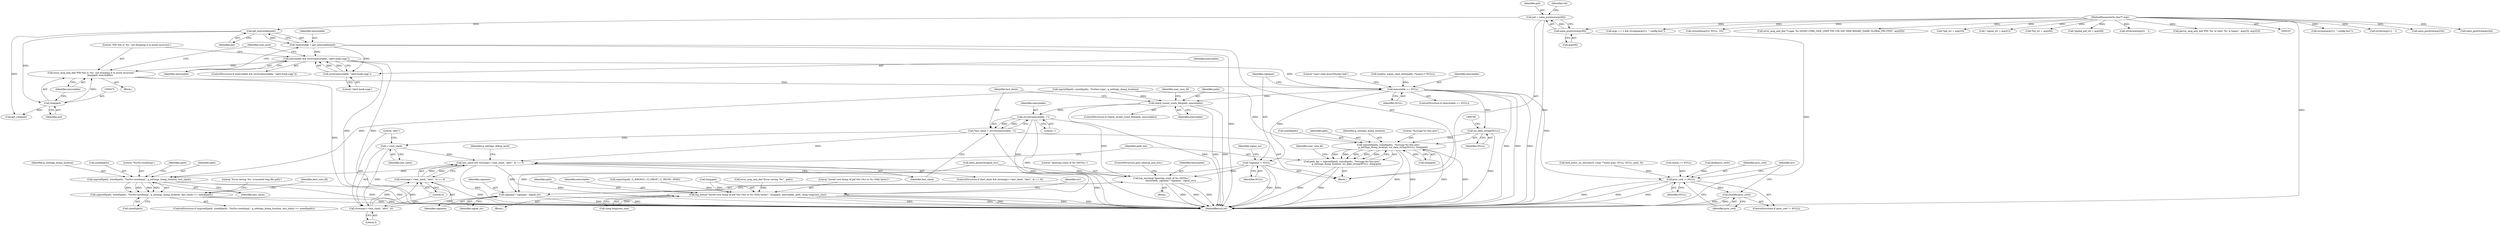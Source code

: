 digraph "0_abrt_3c1b60cfa62d39e5fff5a53a5bc53dae189e740e@pointer" {
"1000472" [label="(Call,error_msg_and_die(\"PID %lu is '%s', not dumping it to avoid recursion\",\n                        (long)pid, executable))"];
"1000474" [label="(Call,(long)pid)"];
"1000463" [label="(Call,get_executable(pid))"];
"1000435" [label="(Call,pid = xatoi_positive(argv[8]))"];
"1000437" [label="(Call,xatoi_positive(argv[8]))"];
"1000149" [label="(MethodParameterIn,char** argv)"];
"1000466" [label="(Call,executable && strstr(executable, \"/abrt-hook-ccpp\"))"];
"1000468" [label="(Call,strstr(executable, \"/abrt-hook-ccpp\"))"];
"1000461" [label="(Call,*executable = get_executable(pid))"];
"1000579" [label="(Call,executable == NULL)"];
"1000594" [label="(Call,*signame = NULL)"];
"1000684" [label="(Call,log_warning(\"Ignoring crash of %s (SIG%s).\",\n                        executable, signame ? signame : signal_str))"];
"1000687" [label="(Call,signame ? signame : signal_str)"];
"1000653" [label="(Call,check_recent_crash_file(path, executable))"];
"1000665" [label="(Call,strrchr(executable, '/'))"];
"1000663" [label="(Call,*last_slash = strrchr(executable, '/'))"];
"1000669" [label="(Call,last_slash && strncmp(++last_slash, \"abrt\", 4) == 0)"];
"1000694" [label="(Call,snprintf(path, sizeof(path), \"%s/%s-coredump\", g_settings_dump_location, last_slash))"];
"1000693" [label="(Call,snprintf(path, sizeof(path), \"%s/%s-coredump\", g_settings_dump_location, last_slash) >= sizeof(path))"];
"1000673" [label="(Call,++last_slash)"];
"1000672" [label="(Call,strncmp(++last_slash, \"abrt\", 4))"];
"1000671" [label="(Call,strncmp(++last_slash, \"abrt\", 4) == 0)"];
"1000739" [label="(Call,log_notice(\"Saved core dump of pid %lu (%s) to %s (%llu bytes)\", (long)pid, executable, path, (long long)core_size))"];
"1000762" [label="(Call,iso_date_string(NULL))"];
"1000756" [label="(Call,snprintf(path, sizeof(path), \"%s/ccpp-%s-%lu.new\",\n            g_settings_dump_location, iso_date_string(NULL), (long)pid))"];
"1000754" [label="(Call,path_len = snprintf(path, sizeof(path), \"%s/ccpp-%s-%lu.new\",\n            g_settings_dump_location, iso_date_string(NULL), (long)pid))"];
"1001438" [label="(Call,proc_cwd != NULL)"];
"1001441" [label="(Call,closedir(proc_cwd))"];
"1000584" [label="(Literal,\"Can't read /proc/%lu/exe link\")"];
"1000694" [label="(Call,snprintf(path, sizeof(path), \"%s/%s-coredump\", g_settings_dump_location, last_slash))"];
"1000704" [label="(Literal,\"Error saving '%s': truncated long file path\")"];
"1000744" [label="(Identifier,executable)"];
"1000581" [label="(Identifier,NULL)"];
"1000670" [label="(Identifier,last_slash)"];
"1000436" [label="(Identifier,pid)"];
"1000466" [label="(Call,executable && strstr(executable, \"/abrt-hook-ccpp\"))"];
"1000646" [label="(Call,snprintf(path, sizeof(path), \"%s/last-ccpp\", g_settings_dump_location))"];
"1000756" [label="(Call,snprintf(path, sizeof(path), \"%s/ccpp-%s-%lu.new\",\n            g_settings_dump_location, iso_date_string(NULL), (long)pid))"];
"1000578" [label="(ControlStructure,if (executable == NULL))"];
"1000739" [label="(Call,log_notice(\"Saved core dump of pid %lu (%s) to %s (%llu bytes)\", (long)pid, executable, path, (long long)core_size))"];
"1000435" [label="(Call,pid = xatoi_positive(argv[8]))"];
"1000678" [label="(Block,)"];
"1000758" [label="(Call,sizeof(path))"];
"1000469" [label="(Identifier,executable)"];
"1000757" [label="(Identifier,path)"];
"1000755" [label="(Identifier,path_len)"];
"1001440" [label="(Identifier,NULL)"];
"1000659" [label="(Identifier,user_core_fd)"];
"1000677" [label="(Literal,0)"];
"1000700" [label="(Identifier,last_slash)"];
"1000674" [label="(Identifier,last_slash)"];
"1000652" [label="(ControlStructure,if (check_recent_crash_file(path, executable)))"];
"1000664" [label="(Identifier,last_slash)"];
"1000667" [label="(Literal,'/')"];
"1001433" [label="(Call,dirfd(proc_cwd))"];
"1000761" [label="(Identifier,g_settings_dump_location)"];
"1001439" [label="(Identifier,proc_cwd)"];
"1001445" [label="(MethodReturn,int)"];
"1000663" [label="(Call,*last_slash = strrchr(executable, '/'))"];
"1000675" [label="(Literal,\"abrt\")"];
"1000291" [label="(Call,strcmp(argv[1], \"--config-test\"))"];
"1000690" [label="(Identifier,signal_str)"];
"1000149" [label="(MethodParameterIn,char** argv)"];
"1000691" [label="(ControlStructure,goto cleanup_and_exit;)"];
"1000311" [label="(Call,strchr(argv[1], ' '))"];
"1000699" [label="(Identifier,g_settings_dump_location)"];
"1000760" [label="(Literal,\"%s/ccpp-%s-%lu.new\")"];
"1001441" [label="(Call,closedir(proc_cwd))"];
"1000696" [label="(Call,sizeof(path))"];
"1000477" [label="(Identifier,executable)"];
"1000387" [label="(Call,xatoi_positive(argv[3]))"];
"1000681" [label="(Identifier,g_settings_debug_level)"];
"1000467" [label="(Identifier,executable)"];
"1000394" [label="(Call,xatoi_positive(argv[4]))"];
"1000480" [label="(Call,get_cwd(pid))"];
"1000709" [label="(Call,xopen3(path, O_WRONLY | O_CREAT | O_TRUNC, 0600))"];
"1000689" [label="(Identifier,signame)"];
"1000471" [label="(Block,)"];
"1000287" [label="(Call,argc == 2 && strcmp(argv[1], \"--config-test\"))"];
"1000754" [label="(Call,path_len = snprintf(path, sizeof(path), \"%s/ccpp-%s-%lu.new\",\n            g_settings_dump_location, iso_date_string(NULL), (long)pid))"];
"1000354" [label="(Call,strtoull(argv[2], NULL, 10))"];
"1000671" [label="(Call,strncmp(++last_slash, \"abrt\", 4) == 0)"];
"1000472" [label="(Call,error_msg_and_die(\"PID %lu is '%s', not dumping it to avoid recursion\",\n                        (long)pid, executable))"];
"1000673" [label="(Call,++last_slash)"];
"1000465" [label="(ControlStructure,if (executable && strstr(executable, \"/abrt-hook-ccpp\")))"];
"1000476" [label="(Identifier,pid)"];
"1000770" [label="(Identifier,user_core_fd)"];
"1000305" [label="(Call,error_msg_and_die(\"Usage: %s SIGNO CORE_SIZE_LIMIT PID UID GID TIME BINARY_NAME GLOBAL_PID [TID]\", argv[0]))"];
"1000665" [label="(Call,strrchr(executable, '/'))"];
"1000686" [label="(Identifier,executable)"];
"1001444" [label="(Identifier,err)"];
"1000464" [label="(Identifier,pid)"];
"1000684" [label="(Call,log_warning(\"Ignoring crash of %s (SIG%s).\",\n                        executable, signame ? signame : signal_str))"];
"1000688" [label="(Identifier,signame)"];
"1000687" [label="(Call,signame ? signame : signal_str)"];
"1000594" [label="(Call,*signame = NULL)"];
"1000669" [label="(Call,last_slash && strncmp(++last_slash, \"abrt\", 4) == 0)"];
"1000698" [label="(Literal,\"%s/%s-coredump\")"];
"1000473" [label="(Literal,\"PID %lu is '%s', not dumping it to avoid recursion\")"];
"1000494" [label="(Call,xmalloc_xopen_read_close(path, /*maxsz:*/ NULL))"];
"1000741" [label="(Call,(long)pid)"];
"1000463" [label="(Call,get_executable(pid))"];
"1001442" [label="(Identifier,proc_cwd)"];
"1000468" [label="(Call,strstr(executable, \"/abrt-hook-ccpp\"))"];
"1001438" [label="(Call,proc_cwd != NULL)"];
"1000683" [label="(Block,)"];
"1000701" [label="(Call,sizeof(path))"];
"1000702" [label="(Identifier,path)"];
"1000580" [label="(Identifier,executable)"];
"1000692" [label="(ControlStructure,if (snprintf(path, sizeof(path), \"%s/%s-coredump\", g_settings_dump_location, last_slash) >= sizeof(path)))"];
"1000379" [label="(Call,*pid_str = argv[3])"];
"1000595" [label="(Identifier,signame)"];
"1000150" [label="(Block,)"];
"1000736" [label="(Call,error_msg_and_die(\"Error saving '%s'\", path))"];
"1000470" [label="(Literal,\"/abrt-hook-ccpp\")"];
"1000746" [label="(Call,(long long)core_size)"];
"1000474" [label="(Call,(long)pid)"];
"1000740" [label="(Literal,\"Saved core dump of pid %lu (%s) to %s (%llu bytes)\")"];
"1000750" [label="(Identifier,err)"];
"1001437" [label="(ControlStructure,if (proc_cwd != NULL))"];
"1000654" [label="(Identifier,path)"];
"1000672" [label="(Call,strncmp(++last_slash, \"abrt\", 4))"];
"1000708" [label="(Identifier,abrt_core_fd)"];
"1001332" [label="(Call,fork_execv_on_steroids(0, (char **)cmd_args, NULL, NULL, path, 0))"];
"1000762" [label="(Call,iso_date_string(NULL))"];
"1000745" [label="(Identifier,path)"];
"1000596" [label="(Identifier,NULL)"];
"1000443" [label="(Identifier,tid)"];
"1000341" [label="(Call,* signal_str = argv[1])"];
"1000676" [label="(Literal,4)"];
"1000685" [label="(Literal,\"Ignoring crash of %s (SIG%s).\")"];
"1000764" [label="(Call,(long)pid)"];
"1000438" [label="(Call,argv[8])"];
"1000668" [label="(ControlStructure,if (last_slash && strncmp(++last_slash, \"abrt\", 4) == 0))"];
"1000693" [label="(Call,snprintf(path, sizeof(path), \"%s/%s-coredump\", g_settings_dump_location, last_slash) >= sizeof(path))"];
"1000447" [label="(Call,*tid_str = argv[9])"];
"1000349" [label="(Call,xatoi_positive(signal_str))"];
"1000479" [label="(Identifier,user_pwd)"];
"1000695" [label="(Identifier,path)"];
"1000462" [label="(Identifier,executable)"];
"1000437" [label="(Call,xatoi_positive(argv[8]))"];
"1001100" [label="(Call,vmlck == NULL)"];
"1000461" [label="(Call,*executable = get_executable(pid))"];
"1000653" [label="(Call,check_recent_crash_file(path, executable))"];
"1000655" [label="(Identifier,executable)"];
"1000763" [label="(Identifier,NULL)"];
"1000579" [label="(Call,executable == NULL)"];
"1000429" [label="(Call,*global_pid_str = argv[8])"];
"1000330" [label="(Call,strchrnul(argv[i], ' '))"];
"1000405" [label="(Call,perror_msg_and_die(\"PID '%s' or limit '%s' is bogus\", argv[3], argv[2]))"];
"1000666" [label="(Identifier,executable)"];
"1000600" [label="(Identifier,signal_no)"];
"1000472" -> "1000471"  [label="AST: "];
"1000472" -> "1000477"  [label="CFG: "];
"1000473" -> "1000472"  [label="AST: "];
"1000474" -> "1000472"  [label="AST: "];
"1000477" -> "1000472"  [label="AST: "];
"1000479" -> "1000472"  [label="CFG: "];
"1000472" -> "1001445"  [label="DDG: "];
"1000474" -> "1000472"  [label="DDG: "];
"1000466" -> "1000472"  [label="DDG: "];
"1000472" -> "1000579"  [label="DDG: "];
"1000474" -> "1000476"  [label="CFG: "];
"1000475" -> "1000474"  [label="AST: "];
"1000476" -> "1000474"  [label="AST: "];
"1000477" -> "1000474"  [label="CFG: "];
"1000463" -> "1000474"  [label="DDG: "];
"1000474" -> "1000480"  [label="DDG: "];
"1000463" -> "1000461"  [label="AST: "];
"1000463" -> "1000464"  [label="CFG: "];
"1000464" -> "1000463"  [label="AST: "];
"1000461" -> "1000463"  [label="CFG: "];
"1000463" -> "1000461"  [label="DDG: "];
"1000435" -> "1000463"  [label="DDG: "];
"1000463" -> "1000480"  [label="DDG: "];
"1000435" -> "1000150"  [label="AST: "];
"1000435" -> "1000437"  [label="CFG: "];
"1000436" -> "1000435"  [label="AST: "];
"1000437" -> "1000435"  [label="AST: "];
"1000443" -> "1000435"  [label="CFG: "];
"1000435" -> "1001445"  [label="DDG: "];
"1000437" -> "1000435"  [label="DDG: "];
"1000437" -> "1000438"  [label="CFG: "];
"1000438" -> "1000437"  [label="AST: "];
"1000437" -> "1001445"  [label="DDG: "];
"1000149" -> "1000437"  [label="DDG: "];
"1000149" -> "1000147"  [label="AST: "];
"1000149" -> "1001445"  [label="DDG: "];
"1000149" -> "1000287"  [label="DDG: "];
"1000149" -> "1000291"  [label="DDG: "];
"1000149" -> "1000305"  [label="DDG: "];
"1000149" -> "1000311"  [label="DDG: "];
"1000149" -> "1000330"  [label="DDG: "];
"1000149" -> "1000341"  [label="DDG: "];
"1000149" -> "1000354"  [label="DDG: "];
"1000149" -> "1000379"  [label="DDG: "];
"1000149" -> "1000387"  [label="DDG: "];
"1000149" -> "1000394"  [label="DDG: "];
"1000149" -> "1000405"  [label="DDG: "];
"1000149" -> "1000429"  [label="DDG: "];
"1000149" -> "1000447"  [label="DDG: "];
"1000466" -> "1000465"  [label="AST: "];
"1000466" -> "1000467"  [label="CFG: "];
"1000466" -> "1000468"  [label="CFG: "];
"1000467" -> "1000466"  [label="AST: "];
"1000468" -> "1000466"  [label="AST: "];
"1000473" -> "1000466"  [label="CFG: "];
"1000479" -> "1000466"  [label="CFG: "];
"1000466" -> "1001445"  [label="DDG: "];
"1000466" -> "1001445"  [label="DDG: "];
"1000468" -> "1000466"  [label="DDG: "];
"1000468" -> "1000466"  [label="DDG: "];
"1000461" -> "1000466"  [label="DDG: "];
"1000466" -> "1000579"  [label="DDG: "];
"1000468" -> "1000470"  [label="CFG: "];
"1000469" -> "1000468"  [label="AST: "];
"1000470" -> "1000468"  [label="AST: "];
"1000461" -> "1000468"  [label="DDG: "];
"1000461" -> "1000150"  [label="AST: "];
"1000462" -> "1000461"  [label="AST: "];
"1000467" -> "1000461"  [label="CFG: "];
"1000461" -> "1001445"  [label="DDG: "];
"1000579" -> "1000578"  [label="AST: "];
"1000579" -> "1000581"  [label="CFG: "];
"1000580" -> "1000579"  [label="AST: "];
"1000581" -> "1000579"  [label="AST: "];
"1000584" -> "1000579"  [label="CFG: "];
"1000595" -> "1000579"  [label="CFG: "];
"1000579" -> "1001445"  [label="DDG: "];
"1000579" -> "1001445"  [label="DDG: "];
"1000579" -> "1001445"  [label="DDG: "];
"1000494" -> "1000579"  [label="DDG: "];
"1000579" -> "1000594"  [label="DDG: "];
"1000579" -> "1000653"  [label="DDG: "];
"1000579" -> "1000762"  [label="DDG: "];
"1000579" -> "1001438"  [label="DDG: "];
"1000594" -> "1000150"  [label="AST: "];
"1000594" -> "1000596"  [label="CFG: "];
"1000595" -> "1000594"  [label="AST: "];
"1000596" -> "1000594"  [label="AST: "];
"1000600" -> "1000594"  [label="CFG: "];
"1000594" -> "1001445"  [label="DDG: "];
"1000594" -> "1001445"  [label="DDG: "];
"1000594" -> "1000684"  [label="DDG: "];
"1000594" -> "1000687"  [label="DDG: "];
"1000684" -> "1000683"  [label="AST: "];
"1000684" -> "1000687"  [label="CFG: "];
"1000685" -> "1000684"  [label="AST: "];
"1000686" -> "1000684"  [label="AST: "];
"1000687" -> "1000684"  [label="AST: "];
"1000691" -> "1000684"  [label="CFG: "];
"1000684" -> "1001445"  [label="DDG: "];
"1000684" -> "1001445"  [label="DDG: "];
"1000684" -> "1001445"  [label="DDG: "];
"1000665" -> "1000684"  [label="DDG: "];
"1000349" -> "1000684"  [label="DDG: "];
"1000687" -> "1000689"  [label="CFG: "];
"1000687" -> "1000690"  [label="CFG: "];
"1000688" -> "1000687"  [label="AST: "];
"1000689" -> "1000687"  [label="AST: "];
"1000690" -> "1000687"  [label="AST: "];
"1000687" -> "1001445"  [label="DDG: "];
"1000687" -> "1001445"  [label="DDG: "];
"1000349" -> "1000687"  [label="DDG: "];
"1000653" -> "1000652"  [label="AST: "];
"1000653" -> "1000655"  [label="CFG: "];
"1000654" -> "1000653"  [label="AST: "];
"1000655" -> "1000653"  [label="AST: "];
"1000659" -> "1000653"  [label="CFG: "];
"1000664" -> "1000653"  [label="CFG: "];
"1000653" -> "1001445"  [label="DDG: "];
"1000653" -> "1001445"  [label="DDG: "];
"1000653" -> "1001445"  [label="DDG: "];
"1000646" -> "1000653"  [label="DDG: "];
"1000653" -> "1000665"  [label="DDG: "];
"1000665" -> "1000663"  [label="AST: "];
"1000665" -> "1000667"  [label="CFG: "];
"1000666" -> "1000665"  [label="AST: "];
"1000667" -> "1000665"  [label="AST: "];
"1000663" -> "1000665"  [label="CFG: "];
"1000665" -> "1001445"  [label="DDG: "];
"1000665" -> "1000663"  [label="DDG: "];
"1000665" -> "1000663"  [label="DDG: "];
"1000665" -> "1000739"  [label="DDG: "];
"1000663" -> "1000150"  [label="AST: "];
"1000664" -> "1000663"  [label="AST: "];
"1000670" -> "1000663"  [label="CFG: "];
"1000663" -> "1001445"  [label="DDG: "];
"1000663" -> "1000669"  [label="DDG: "];
"1000663" -> "1000673"  [label="DDG: "];
"1000669" -> "1000668"  [label="AST: "];
"1000669" -> "1000670"  [label="CFG: "];
"1000669" -> "1000671"  [label="CFG: "];
"1000670" -> "1000669"  [label="AST: "];
"1000671" -> "1000669"  [label="AST: "];
"1000681" -> "1000669"  [label="CFG: "];
"1000755" -> "1000669"  [label="CFG: "];
"1000669" -> "1001445"  [label="DDG: "];
"1000669" -> "1001445"  [label="DDG: "];
"1000669" -> "1001445"  [label="DDG: "];
"1000673" -> "1000669"  [label="DDG: "];
"1000671" -> "1000669"  [label="DDG: "];
"1000671" -> "1000669"  [label="DDG: "];
"1000669" -> "1000694"  [label="DDG: "];
"1000694" -> "1000693"  [label="AST: "];
"1000694" -> "1000700"  [label="CFG: "];
"1000695" -> "1000694"  [label="AST: "];
"1000696" -> "1000694"  [label="AST: "];
"1000698" -> "1000694"  [label="AST: "];
"1000699" -> "1000694"  [label="AST: "];
"1000700" -> "1000694"  [label="AST: "];
"1000702" -> "1000694"  [label="CFG: "];
"1000694" -> "1001445"  [label="DDG: "];
"1000694" -> "1001445"  [label="DDG: "];
"1000694" -> "1000693"  [label="DDG: "];
"1000694" -> "1000693"  [label="DDG: "];
"1000694" -> "1000693"  [label="DDG: "];
"1000694" -> "1000693"  [label="DDG: "];
"1000646" -> "1000694"  [label="DDG: "];
"1000693" -> "1000692"  [label="AST: "];
"1000693" -> "1000701"  [label="CFG: "];
"1000701" -> "1000693"  [label="AST: "];
"1000704" -> "1000693"  [label="CFG: "];
"1000708" -> "1000693"  [label="CFG: "];
"1000693" -> "1001445"  [label="DDG: "];
"1000693" -> "1001445"  [label="DDG: "];
"1000673" -> "1000672"  [label="AST: "];
"1000673" -> "1000674"  [label="CFG: "];
"1000674" -> "1000673"  [label="AST: "];
"1000675" -> "1000673"  [label="CFG: "];
"1000673" -> "1000672"  [label="DDG: "];
"1000672" -> "1000671"  [label="AST: "];
"1000672" -> "1000676"  [label="CFG: "];
"1000675" -> "1000672"  [label="AST: "];
"1000676" -> "1000672"  [label="AST: "];
"1000677" -> "1000672"  [label="CFG: "];
"1000672" -> "1000671"  [label="DDG: "];
"1000672" -> "1000671"  [label="DDG: "];
"1000671" -> "1000677"  [label="CFG: "];
"1000677" -> "1000671"  [label="AST: "];
"1000671" -> "1001445"  [label="DDG: "];
"1000739" -> "1000678"  [label="AST: "];
"1000739" -> "1000746"  [label="CFG: "];
"1000740" -> "1000739"  [label="AST: "];
"1000741" -> "1000739"  [label="AST: "];
"1000744" -> "1000739"  [label="AST: "];
"1000745" -> "1000739"  [label="AST: "];
"1000746" -> "1000739"  [label="AST: "];
"1000750" -> "1000739"  [label="CFG: "];
"1000739" -> "1001445"  [label="DDG: "];
"1000739" -> "1001445"  [label="DDG: "];
"1000739" -> "1001445"  [label="DDG: "];
"1000739" -> "1001445"  [label="DDG: "];
"1000739" -> "1001445"  [label="DDG: "];
"1000741" -> "1000739"  [label="DDG: "];
"1000709" -> "1000739"  [label="DDG: "];
"1000736" -> "1000739"  [label="DDG: "];
"1000746" -> "1000739"  [label="DDG: "];
"1000762" -> "1000756"  [label="AST: "];
"1000762" -> "1000763"  [label="CFG: "];
"1000763" -> "1000762"  [label="AST: "];
"1000765" -> "1000762"  [label="CFG: "];
"1000762" -> "1001445"  [label="DDG: "];
"1000762" -> "1000756"  [label="DDG: "];
"1000756" -> "1000754"  [label="AST: "];
"1000756" -> "1000764"  [label="CFG: "];
"1000757" -> "1000756"  [label="AST: "];
"1000758" -> "1000756"  [label="AST: "];
"1000760" -> "1000756"  [label="AST: "];
"1000761" -> "1000756"  [label="AST: "];
"1000764" -> "1000756"  [label="AST: "];
"1000754" -> "1000756"  [label="CFG: "];
"1000756" -> "1001445"  [label="DDG: "];
"1000756" -> "1001445"  [label="DDG: "];
"1000756" -> "1001445"  [label="DDG: "];
"1000756" -> "1001445"  [label="DDG: "];
"1000756" -> "1000754"  [label="DDG: "];
"1000756" -> "1000754"  [label="DDG: "];
"1000756" -> "1000754"  [label="DDG: "];
"1000756" -> "1000754"  [label="DDG: "];
"1000756" -> "1000754"  [label="DDG: "];
"1000646" -> "1000756"  [label="DDG: "];
"1000764" -> "1000756"  [label="DDG: "];
"1000754" -> "1000150"  [label="AST: "];
"1000755" -> "1000754"  [label="AST: "];
"1000770" -> "1000754"  [label="CFG: "];
"1000754" -> "1001445"  [label="DDG: "];
"1000754" -> "1001445"  [label="DDG: "];
"1001438" -> "1001437"  [label="AST: "];
"1001438" -> "1001440"  [label="CFG: "];
"1001439" -> "1001438"  [label="AST: "];
"1001440" -> "1001438"  [label="AST: "];
"1001442" -> "1001438"  [label="CFG: "];
"1001444" -> "1001438"  [label="CFG: "];
"1001438" -> "1001445"  [label="DDG: "];
"1001438" -> "1001445"  [label="DDG: "];
"1001438" -> "1001445"  [label="DDG: "];
"1001433" -> "1001438"  [label="DDG: "];
"1001100" -> "1001438"  [label="DDG: "];
"1001332" -> "1001438"  [label="DDG: "];
"1001438" -> "1001441"  [label="DDG: "];
"1001441" -> "1001437"  [label="AST: "];
"1001441" -> "1001442"  [label="CFG: "];
"1001442" -> "1001441"  [label="AST: "];
"1001444" -> "1001441"  [label="CFG: "];
"1001441" -> "1001445"  [label="DDG: "];
"1001441" -> "1001445"  [label="DDG: "];
}
